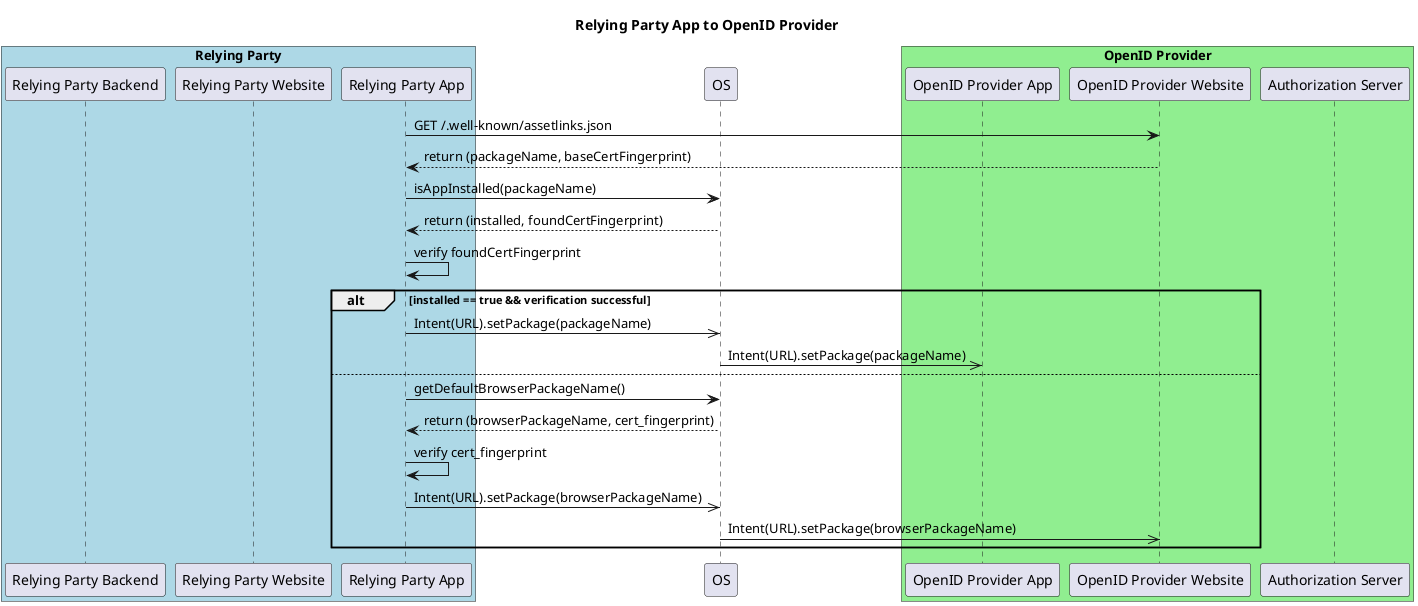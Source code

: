 @startuml

title Relying Party App to OpenID Provider

box "Relying Party" #LightBlue
participant "Relying Party Backend" as rpb
participant "Relying Party Website" as rpw
participant "Relying Party App" as rpa
end box
participant "OS" as os
box "OpenID Provider" #LightGreen
participant "OpenID Provider App" as opa
participant "OpenID Provider Website" as opw
participant "Authorization Server" as as
end box

rpa -> opw: GET /.well-known/assetlinks.json
rpa <-- opw: return (packageName, baseCertFingerprint)
rpa -> os: isAppInstalled(packageName)
rpa <-- os: return (installed, foundCertFingerprint)
rpa -> rpa: verify foundCertFingerprint

alt installed == true && verification successful
   rpa ->> os: Intent(URL).setPackage(packageName)
   os ->> opa: Intent(URL).setPackage(packageName)
else
   rpa -> os: getDefaultBrowserPackageName()
   rpa <-- os: return (browserPackageName, cert_fingerprint)
   rpa -> rpa: verify cert_fingerprint
   rpa ->> os: Intent(URL).setPackage(browserPackageName)
   os ->> opw: Intent(URL).setPackage(browserPackageName)
end

@enduml

